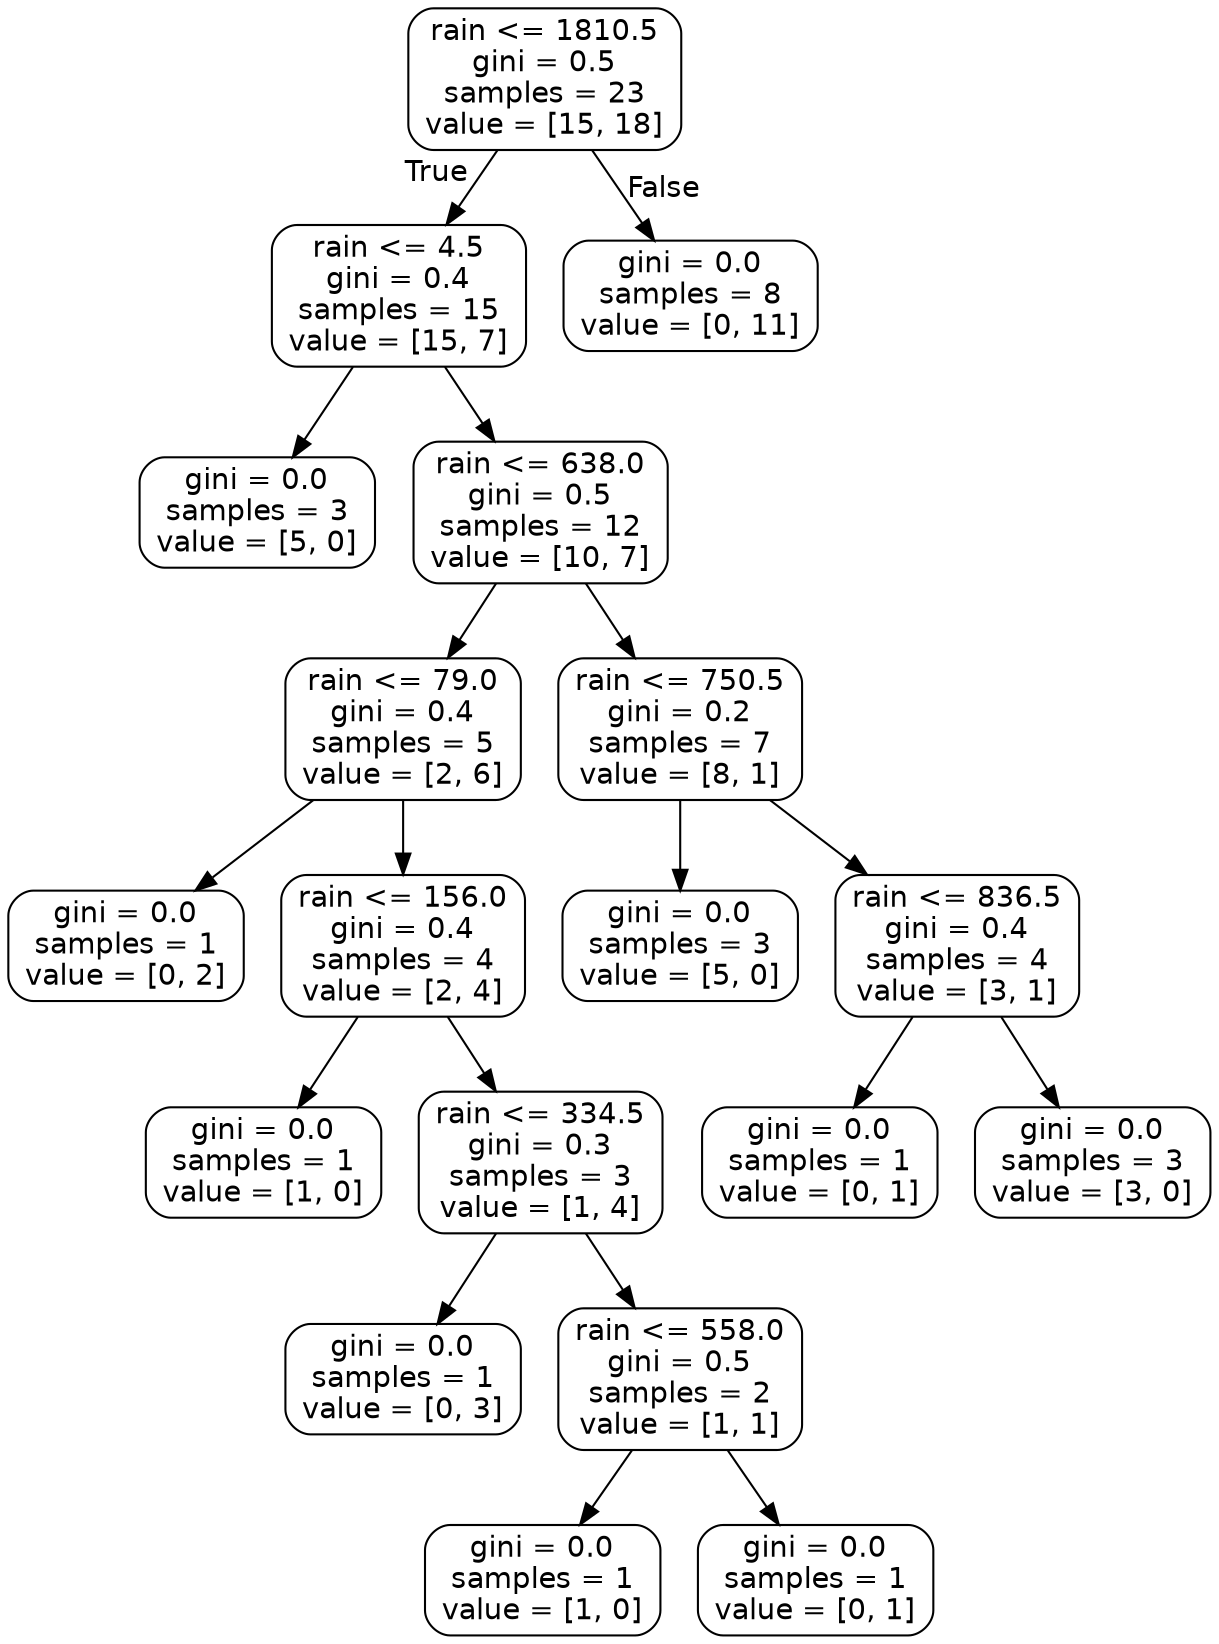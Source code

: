 digraph Tree {
node [shape=box, style="rounded", color="black", fontname=helvetica] ;
edge [fontname=helvetica] ;
0 [label="rain <= 1810.5\ngini = 0.5\nsamples = 23\nvalue = [15, 18]"] ;
1 [label="rain <= 4.5\ngini = 0.4\nsamples = 15\nvalue = [15, 7]"] ;
0 -> 1 [labeldistance=2.5, labelangle=45, headlabel="True"] ;
2 [label="gini = 0.0\nsamples = 3\nvalue = [5, 0]"] ;
1 -> 2 ;
3 [label="rain <= 638.0\ngini = 0.5\nsamples = 12\nvalue = [10, 7]"] ;
1 -> 3 ;
4 [label="rain <= 79.0\ngini = 0.4\nsamples = 5\nvalue = [2, 6]"] ;
3 -> 4 ;
5 [label="gini = 0.0\nsamples = 1\nvalue = [0, 2]"] ;
4 -> 5 ;
6 [label="rain <= 156.0\ngini = 0.4\nsamples = 4\nvalue = [2, 4]"] ;
4 -> 6 ;
7 [label="gini = 0.0\nsamples = 1\nvalue = [1, 0]"] ;
6 -> 7 ;
8 [label="rain <= 334.5\ngini = 0.3\nsamples = 3\nvalue = [1, 4]"] ;
6 -> 8 ;
9 [label="gini = 0.0\nsamples = 1\nvalue = [0, 3]"] ;
8 -> 9 ;
10 [label="rain <= 558.0\ngini = 0.5\nsamples = 2\nvalue = [1, 1]"] ;
8 -> 10 ;
11 [label="gini = 0.0\nsamples = 1\nvalue = [1, 0]"] ;
10 -> 11 ;
12 [label="gini = 0.0\nsamples = 1\nvalue = [0, 1]"] ;
10 -> 12 ;
13 [label="rain <= 750.5\ngini = 0.2\nsamples = 7\nvalue = [8, 1]"] ;
3 -> 13 ;
14 [label="gini = 0.0\nsamples = 3\nvalue = [5, 0]"] ;
13 -> 14 ;
15 [label="rain <= 836.5\ngini = 0.4\nsamples = 4\nvalue = [3, 1]"] ;
13 -> 15 ;
16 [label="gini = 0.0\nsamples = 1\nvalue = [0, 1]"] ;
15 -> 16 ;
17 [label="gini = 0.0\nsamples = 3\nvalue = [3, 0]"] ;
15 -> 17 ;
18 [label="gini = 0.0\nsamples = 8\nvalue = [0, 11]"] ;
0 -> 18 [labeldistance=2.5, labelangle=-45, headlabel="False"] ;
}